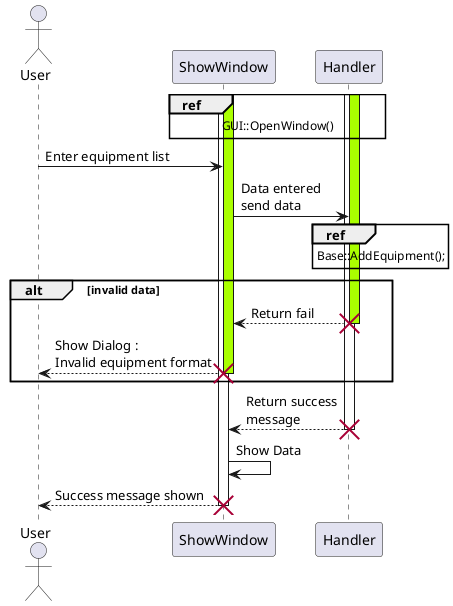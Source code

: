 @startuml
actor User


ref over ShowWindow, Handler: GUI::OpenWindow()
activate ShowWindow
activate ShowWindow #aaff00

activate Handler
activate Handler #aaff00

User -> ShowWindow : Enter equipment list
ShowWindow -> Handler: Data entered\nsend data
ref over Handler : Base::AddEquipment();
alt invalid data
Handler --> ShowWindow : Return fail
destroy Handler
ShowWindow --> User : Show Dialog :\nInvalid equipment format
destroy ShowWindow
end

Handler --> ShowWindow : Return success\nmessage
destroy Handler
ShowWindow -> ShowWindow : Show Data
ShowWindow --> User : Success message shown
destroy ShowWindow
@enduml